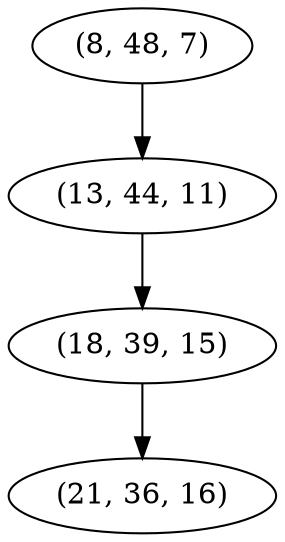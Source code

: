 digraph tree {
    "(8, 48, 7)";
    "(13, 44, 11)";
    "(18, 39, 15)";
    "(21, 36, 16)";
    "(8, 48, 7)" -> "(13, 44, 11)";
    "(13, 44, 11)" -> "(18, 39, 15)";
    "(18, 39, 15)" -> "(21, 36, 16)";
}

